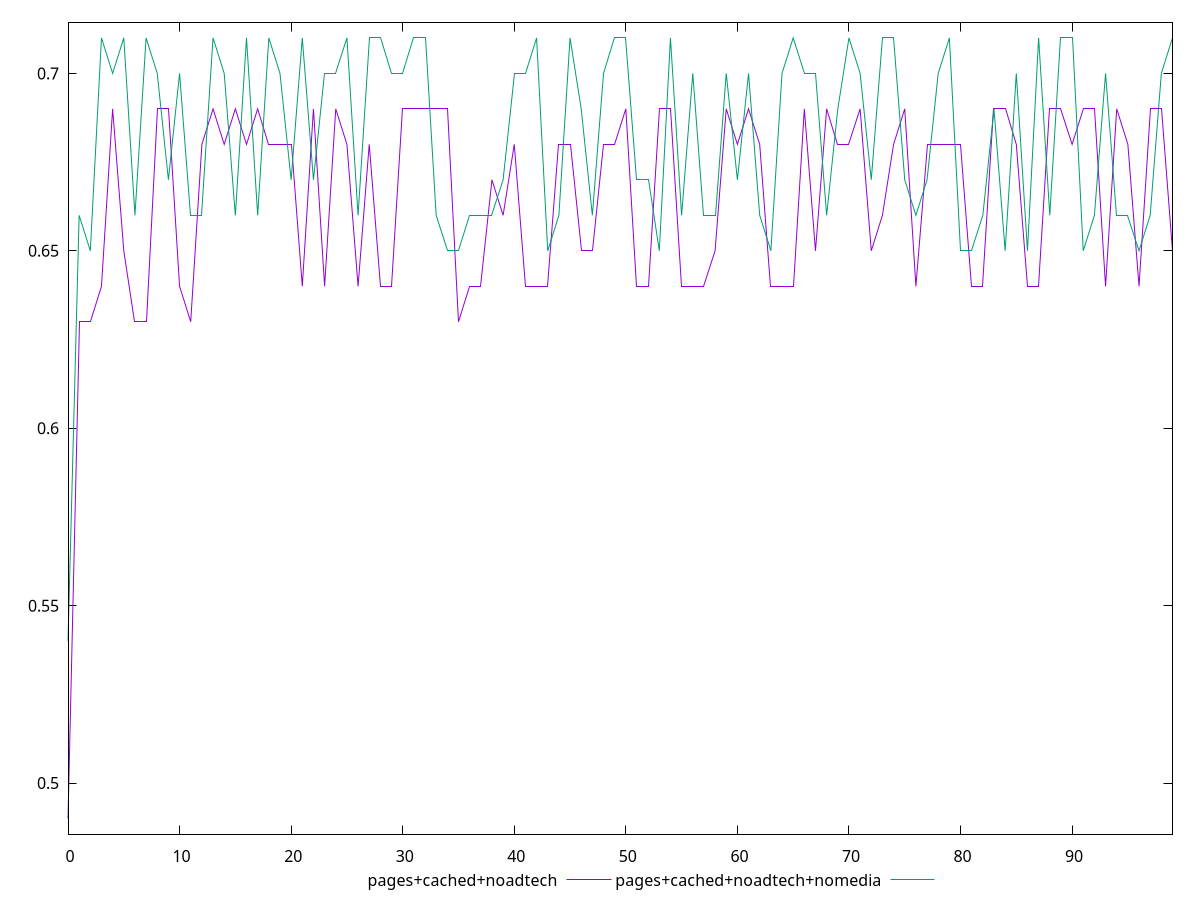 reset

$pagesCachedNoadtech <<EOF
0 0.49
1 0.63
2 0.63
3 0.64
4 0.69
5 0.65
6 0.63
7 0.63
8 0.69
9 0.69
10 0.64
11 0.63
12 0.68
13 0.69
14 0.68
15 0.69
16 0.68
17 0.69
18 0.68
19 0.68
20 0.68
21 0.64
22 0.69
23 0.64
24 0.69
25 0.68
26 0.64
27 0.68
28 0.64
29 0.64
30 0.69
31 0.69
32 0.69
33 0.69
34 0.69
35 0.63
36 0.64
37 0.64
38 0.67
39 0.66
40 0.68
41 0.64
42 0.64
43 0.64
44 0.68
45 0.68
46 0.65
47 0.65
48 0.68
49 0.68
50 0.69
51 0.64
52 0.64
53 0.69
54 0.69
55 0.64
56 0.64
57 0.64
58 0.65
59 0.69
60 0.68
61 0.69
62 0.68
63 0.64
64 0.64
65 0.64
66 0.69
67 0.65
68 0.69
69 0.68
70 0.68
71 0.69
72 0.65
73 0.66
74 0.68
75 0.69
76 0.64
77 0.68
78 0.68
79 0.68
80 0.68
81 0.64
82 0.64
83 0.69
84 0.69
85 0.68
86 0.64
87 0.64
88 0.69
89 0.69
90 0.68
91 0.69
92 0.69
93 0.64
94 0.69
95 0.68
96 0.64
97 0.69
98 0.69
99 0.65
EOF

$pagesCachedNoadtechNomedia <<EOF
0 0.54
1 0.66
2 0.65
3 0.71
4 0.7
5 0.71
6 0.66
7 0.71
8 0.7
9 0.67
10 0.7
11 0.66
12 0.66
13 0.71
14 0.7
15 0.66
16 0.71
17 0.66
18 0.71
19 0.7
20 0.67
21 0.71
22 0.67
23 0.7
24 0.7
25 0.71
26 0.66
27 0.71
28 0.71
29 0.7
30 0.7
31 0.71
32 0.71
33 0.66
34 0.65
35 0.65
36 0.66
37 0.66
38 0.66
39 0.67
40 0.7
41 0.7
42 0.71
43 0.65
44 0.66
45 0.71
46 0.69
47 0.66
48 0.7
49 0.71
50 0.71
51 0.67
52 0.67
53 0.65
54 0.71
55 0.66
56 0.7
57 0.66
58 0.66
59 0.7
60 0.67
61 0.7
62 0.66
63 0.65
64 0.7
65 0.71
66 0.7
67 0.7
68 0.66
69 0.69
70 0.71
71 0.7
72 0.67
73 0.71
74 0.71
75 0.67
76 0.66
77 0.67
78 0.7
79 0.71
80 0.65
81 0.65
82 0.66
83 0.69
84 0.65
85 0.7
86 0.65
87 0.71
88 0.66
89 0.71
90 0.71
91 0.65
92 0.66
93 0.7
94 0.66
95 0.66
96 0.65
97 0.66
98 0.7
99 0.71
EOF

set key outside below
set xrange [0:99]
set yrange [0.4856:0.7143999999999999]
set trange [0.4856:0.7143999999999999]
set terminal svg size 640, 520 enhanced background rgb 'white'
set output "report_00019_2021-02-10T18-14-37.922Z//meta/score/comparison/line/2_vs_3.svg"

plot $pagesCachedNoadtech title "pages+cached+noadtech" with line, \
     $pagesCachedNoadtechNomedia title "pages+cached+noadtech+nomedia" with line

reset
